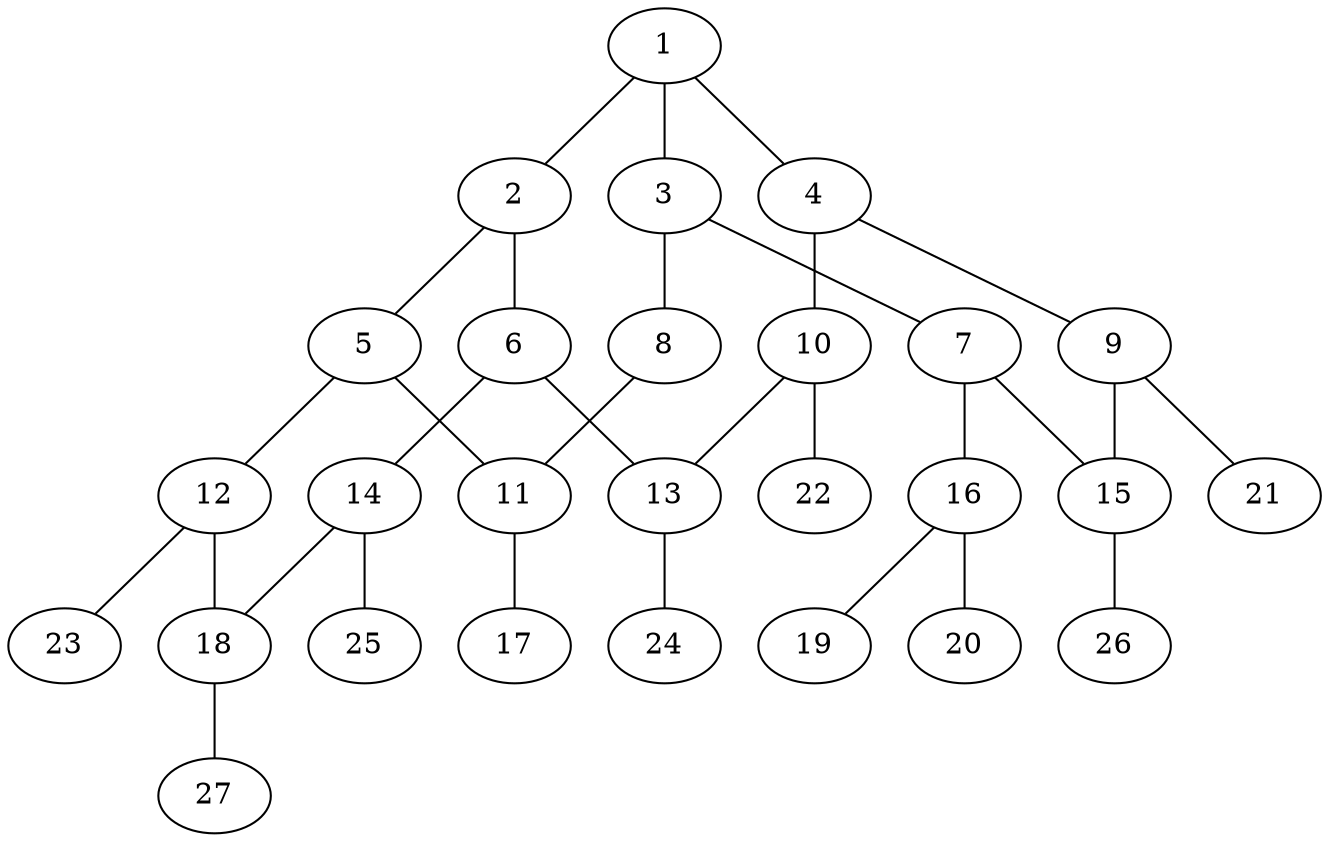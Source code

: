 graph molecule_2230 {
	1	 [chem=C];
	2	 [chem=C];
	1 -- 2	 [valence=1];
	3	 [chem=C];
	1 -- 3	 [valence=1];
	4	 [chem=C];
	1 -- 4	 [valence=2];
	5	 [chem=C];
	2 -- 5	 [valence=2];
	6	 [chem=C];
	2 -- 6	 [valence=1];
	7	 [chem=C];
	3 -- 7	 [valence=2];
	8	 [chem=O];
	3 -- 8	 [valence=1];
	9	 [chem=C];
	4 -- 9	 [valence=1];
	10	 [chem=C];
	4 -- 10	 [valence=1];
	11	 [chem=C];
	5 -- 11	 [valence=1];
	12	 [chem=C];
	5 -- 12	 [valence=1];
	13	 [chem=C];
	6 -- 13	 [valence=1];
	14	 [chem=C];
	6 -- 14	 [valence=2];
	15	 [chem=C];
	7 -- 15	 [valence=1];
	16	 [chem=N];
	7 -- 16	 [valence=1];
	8 -- 11	 [valence=1];
	9 -- 15	 [valence=2];
	21	 [chem=H];
	9 -- 21	 [valence=1];
	10 -- 13	 [valence=2];
	22	 [chem=H];
	10 -- 22	 [valence=1];
	17	 [chem=O];
	11 -- 17	 [valence=2];
	18	 [chem=C];
	12 -- 18	 [valence=2];
	23	 [chem=H];
	12 -- 23	 [valence=1];
	24	 [chem=H];
	13 -- 24	 [valence=1];
	14 -- 18	 [valence=1];
	25	 [chem=H];
	14 -- 25	 [valence=1];
	26	 [chem=H];
	15 -- 26	 [valence=1];
	19	 [chem=O];
	16 -- 19	 [valence=2];
	20	 [chem=O];
	16 -- 20	 [valence=1];
	27	 [chem=H];
	18 -- 27	 [valence=1];
}
